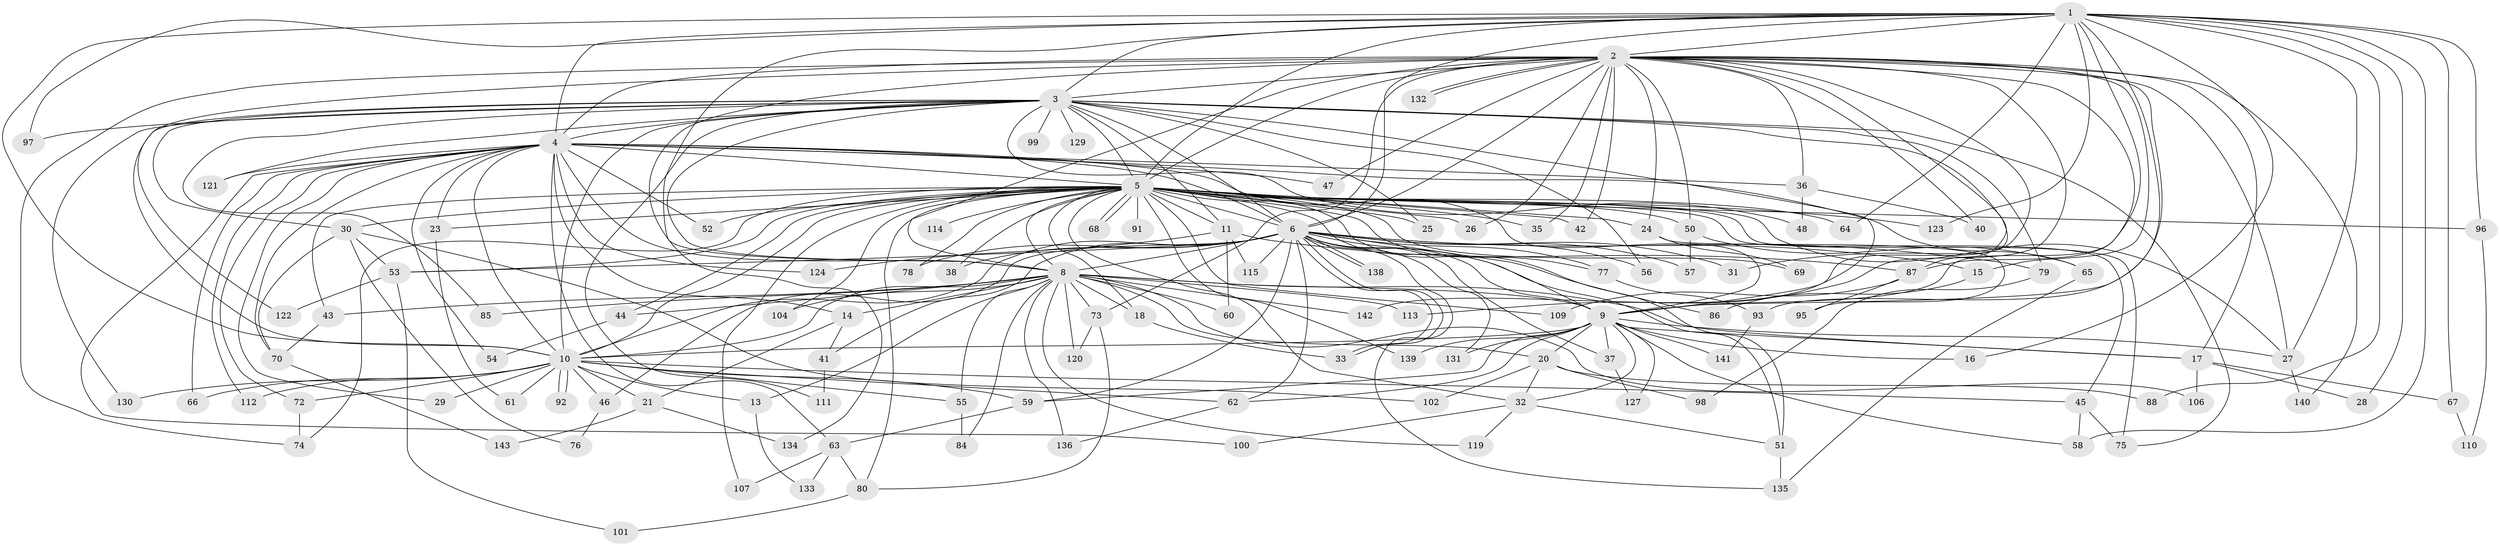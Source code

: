 // Generated by graph-tools (version 1.1) at 2025/51/02/27/25 19:51:50]
// undirected, 119 vertices, 268 edges
graph export_dot {
graph [start="1"]
  node [color=gray90,style=filled];
  1 [super="+81"];
  2 [super="+39"];
  3 [super="+49"];
  4 [super="+12"];
  5 [super="+7"];
  6 [super="+137"];
  8 [super="+126"];
  9 [super="+82"];
  10 [super="+19"];
  11 [super="+125"];
  13;
  14;
  15;
  16;
  17 [super="+94"];
  18;
  20 [super="+146"];
  21 [super="+22"];
  23;
  24;
  25;
  26;
  27 [super="+144"];
  28;
  29;
  30 [super="+89"];
  31;
  32 [super="+34"];
  33 [super="+145"];
  35;
  36;
  37;
  38;
  40 [super="+83"];
  41;
  42;
  43;
  44;
  45 [super="+90"];
  46;
  47;
  48;
  50;
  51 [super="+105"];
  52;
  53 [super="+116"];
  54;
  55;
  56;
  57;
  58 [super="+128"];
  59 [super="+103"];
  60;
  61;
  62 [super="+71"];
  63;
  64;
  65;
  66;
  67;
  68;
  69;
  70;
  72;
  73;
  74 [super="+117"];
  75;
  76;
  77;
  78;
  79;
  80 [super="+118"];
  84 [super="+108"];
  85;
  86;
  87;
  88;
  91;
  92;
  93;
  95;
  96;
  97;
  98;
  99;
  100;
  101;
  102;
  104;
  106;
  107;
  109;
  110;
  111;
  112;
  113;
  114;
  115;
  119;
  120;
  121;
  122;
  123;
  124;
  127;
  129;
  130;
  131;
  132;
  133;
  134;
  135;
  136;
  138;
  139;
  140;
  141;
  142;
  143;
  1 -- 2;
  1 -- 3;
  1 -- 4 [weight=2];
  1 -- 5 [weight=2];
  1 -- 6;
  1 -- 8;
  1 -- 9;
  1 -- 10;
  1 -- 16;
  1 -- 27;
  1 -- 28;
  1 -- 58;
  1 -- 64;
  1 -- 67;
  1 -- 87;
  1 -- 88;
  1 -- 96;
  1 -- 97;
  1 -- 123;
  2 -- 3;
  2 -- 4;
  2 -- 5 [weight=3];
  2 -- 6;
  2 -- 8;
  2 -- 9;
  2 -- 10;
  2 -- 15;
  2 -- 24;
  2 -- 26;
  2 -- 31;
  2 -- 35;
  2 -- 36;
  2 -- 40 [weight=2];
  2 -- 42;
  2 -- 73;
  2 -- 74;
  2 -- 113;
  2 -- 132;
  2 -- 132;
  2 -- 134;
  2 -- 140;
  2 -- 142;
  2 -- 17;
  2 -- 50;
  2 -- 93;
  2 -- 47;
  2 -- 27;
  3 -- 4 [weight=2];
  3 -- 5 [weight=2];
  3 -- 6;
  3 -- 8;
  3 -- 9;
  3 -- 10;
  3 -- 11;
  3 -- 25;
  3 -- 30;
  3 -- 48;
  3 -- 56;
  3 -- 85;
  3 -- 87;
  3 -- 97;
  3 -- 99 [weight=2];
  3 -- 111;
  3 -- 121;
  3 -- 122;
  3 -- 129 [weight=2];
  3 -- 130;
  3 -- 75;
  3 -- 79;
  4 -- 5 [weight=3];
  4 -- 6;
  4 -- 8;
  4 -- 9;
  4 -- 10;
  4 -- 14;
  4 -- 23;
  4 -- 29;
  4 -- 36;
  4 -- 47;
  4 -- 52;
  4 -- 54;
  4 -- 63;
  4 -- 66;
  4 -- 70;
  4 -- 72;
  4 -- 100;
  4 -- 112;
  4 -- 121;
  4 -- 124;
  4 -- 65;
  5 -- 6 [weight=2];
  5 -- 8 [weight=2];
  5 -- 9 [weight=2];
  5 -- 10 [weight=2];
  5 -- 11;
  5 -- 18;
  5 -- 25;
  5 -- 26;
  5 -- 27;
  5 -- 30;
  5 -- 38;
  5 -- 43;
  5 -- 52;
  5 -- 64;
  5 -- 68;
  5 -- 68;
  5 -- 69;
  5 -- 74;
  5 -- 75;
  5 -- 78;
  5 -- 91 [weight=2];
  5 -- 96;
  5 -- 107;
  5 -- 139;
  5 -- 77;
  5 -- 80;
  5 -- 23;
  5 -- 24;
  5 -- 35;
  5 -- 104;
  5 -- 42;
  5 -- 44;
  5 -- 45;
  5 -- 109;
  5 -- 50;
  5 -- 114;
  5 -- 123;
  5 -- 53;
  5 -- 51;
  5 -- 32;
  6 -- 8;
  6 -- 9;
  6 -- 10;
  6 -- 15;
  6 -- 31;
  6 -- 33;
  6 -- 33;
  6 -- 37;
  6 -- 38;
  6 -- 41;
  6 -- 46;
  6 -- 51;
  6 -- 53;
  6 -- 56;
  6 -- 57;
  6 -- 59;
  6 -- 62;
  6 -- 77;
  6 -- 78;
  6 -- 79;
  6 -- 86;
  6 -- 115;
  6 -- 131;
  6 -- 138;
  6 -- 138;
  6 -- 135;
  8 -- 9;
  8 -- 10 [weight=2];
  8 -- 13;
  8 -- 14;
  8 -- 17;
  8 -- 18;
  8 -- 20 [weight=3];
  8 -- 43;
  8 -- 44;
  8 -- 55;
  8 -- 60;
  8 -- 73;
  8 -- 84;
  8 -- 85;
  8 -- 104;
  8 -- 106;
  8 -- 113;
  8 -- 119;
  8 -- 120;
  8 -- 136;
  8 -- 142;
  9 -- 10;
  9 -- 16;
  9 -- 17;
  9 -- 20;
  9 -- 32;
  9 -- 37;
  9 -- 58;
  9 -- 127;
  9 -- 131;
  9 -- 139;
  9 -- 141;
  9 -- 27;
  9 -- 62;
  9 -- 59;
  10 -- 13;
  10 -- 21 [weight=2];
  10 -- 29;
  10 -- 45;
  10 -- 46;
  10 -- 55;
  10 -- 59;
  10 -- 61;
  10 -- 62;
  10 -- 66;
  10 -- 72;
  10 -- 92;
  10 -- 92;
  10 -- 112;
  10 -- 130;
  11 -- 60;
  11 -- 115;
  11 -- 124;
  11 -- 87;
  13 -- 133;
  14 -- 21;
  14 -- 41;
  15 -- 86;
  17 -- 28;
  17 -- 67;
  17 -- 106;
  18 -- 33;
  20 -- 32;
  20 -- 88;
  20 -- 98;
  20 -- 102;
  21 -- 134;
  21 -- 143;
  23 -- 61;
  24 -- 69;
  24 -- 95;
  27 -- 140;
  30 -- 53;
  30 -- 76;
  30 -- 102;
  30 -- 70;
  32 -- 100;
  32 -- 51;
  32 -- 119;
  36 -- 40;
  36 -- 48;
  37 -- 127;
  41 -- 111;
  43 -- 70;
  44 -- 54;
  45 -- 75;
  45 -- 58;
  46 -- 76;
  50 -- 57;
  50 -- 65;
  51 -- 135;
  53 -- 101;
  53 -- 122;
  55 -- 84 [weight=2];
  59 -- 63;
  62 -- 136;
  63 -- 80;
  63 -- 107;
  63 -- 133;
  65 -- 135;
  67 -- 110;
  70 -- 143;
  72 -- 74;
  73 -- 120;
  73 -- 80;
  77 -- 93;
  79 -- 98;
  80 -- 101;
  87 -- 95;
  87 -- 109;
  93 -- 141;
  96 -- 110;
}
